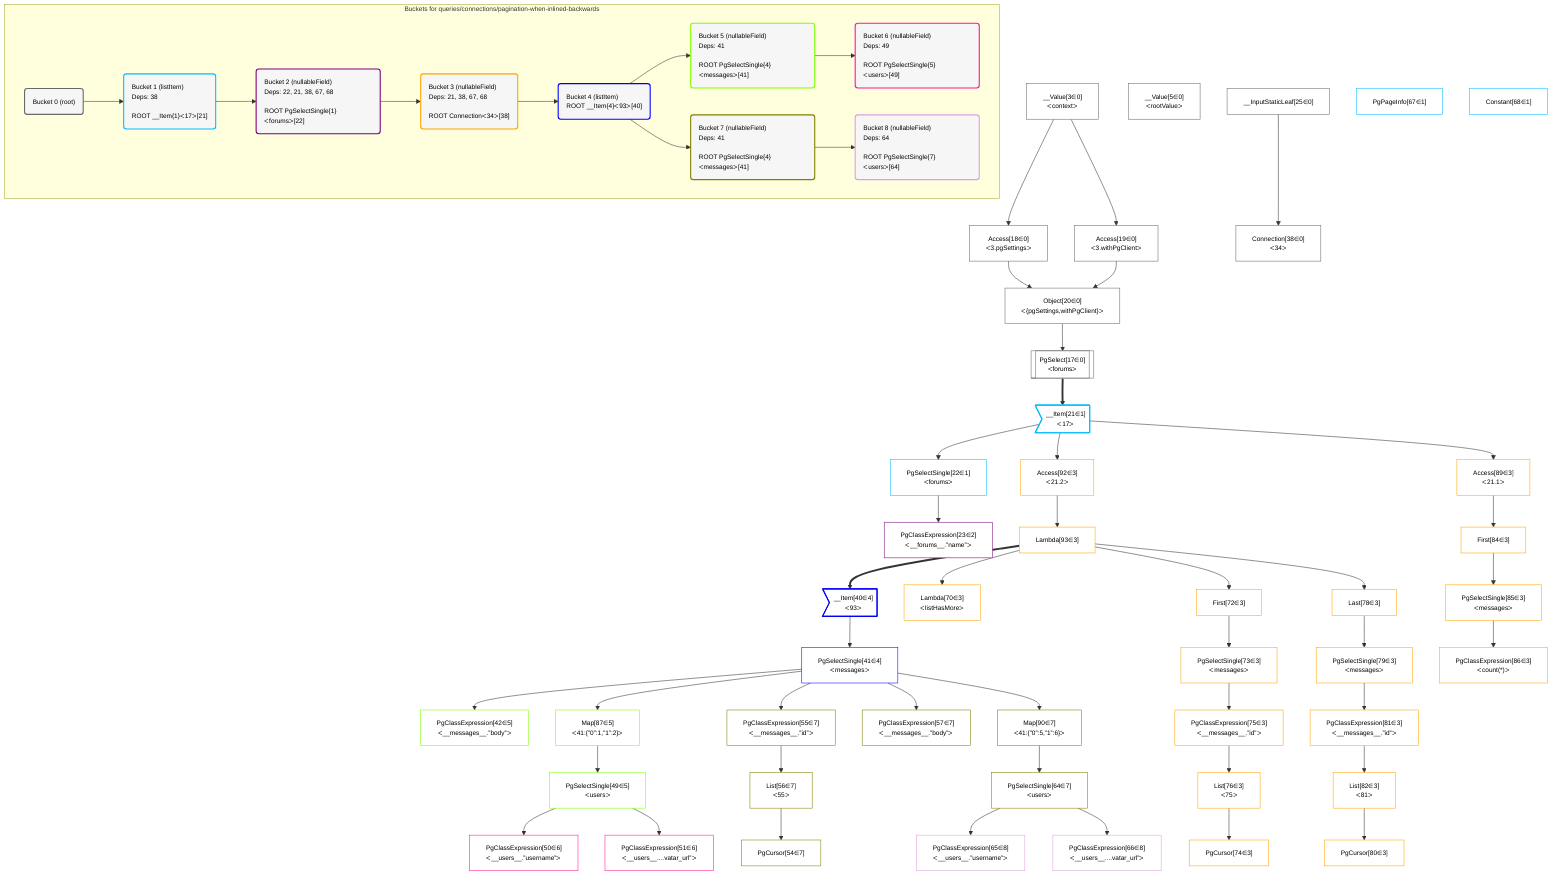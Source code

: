 %%{init: {'themeVariables': { 'fontSize': '12px'}}}%%
graph TD
    classDef path fill:#eee,stroke:#000,color:#000
    classDef plan fill:#fff,stroke-width:1px,color:#000
    classDef itemplan fill:#fff,stroke-width:2px,color:#000
    classDef sideeffectplan fill:#f00,stroke-width:2px,color:#000
    classDef bucket fill:#f6f6f6,color:#000,stroke-width:2px,text-align:left


    %% define steps
    __Value3["__Value[3∈0]<br />ᐸcontextᐳ"]:::plan
    __Value5["__Value[5∈0]<br />ᐸrootValueᐳ"]:::plan
    Access18["Access[18∈0]<br />ᐸ3.pgSettingsᐳ"]:::plan
    Access19["Access[19∈0]<br />ᐸ3.withPgClientᐳ"]:::plan
    Object20["Object[20∈0]<br />ᐸ{pgSettings,withPgClient}ᐳ"]:::plan
    PgSelect17[["PgSelect[17∈0]<br />ᐸforumsᐳ"]]:::plan
    __Item21>"__Item[21∈1]<br />ᐸ17ᐳ"]:::itemplan
    PgSelectSingle22["PgSelectSingle[22∈1]<br />ᐸforumsᐳ"]:::plan
    PgClassExpression23["PgClassExpression[23∈2]<br />ᐸ__forums__.”name”ᐳ"]:::plan
    __InputStaticLeaf25["__InputStaticLeaf[25∈0]"]:::plan
    Connection38["Connection[38∈0]<br />ᐸ34ᐳ"]:::plan
    Access92["Access[92∈3]<br />ᐸ21.2ᐳ"]:::plan
    Lambda93["Lambda[93∈3]"]:::plan
    __Item40>"__Item[40∈4]<br />ᐸ93ᐳ"]:::itemplan
    PgSelectSingle41["PgSelectSingle[41∈4]<br />ᐸmessagesᐳ"]:::plan
    PgClassExpression42["PgClassExpression[42∈5]<br />ᐸ__messages__.”body”ᐳ"]:::plan
    Map87["Map[87∈5]<br />ᐸ41:{”0”:1,”1”:2}ᐳ"]:::plan
    PgSelectSingle49["PgSelectSingle[49∈5]<br />ᐸusersᐳ"]:::plan
    PgClassExpression50["PgClassExpression[50∈6]<br />ᐸ__users__.”username”ᐳ"]:::plan
    PgClassExpression51["PgClassExpression[51∈6]<br />ᐸ__users__....vatar_url”ᐳ"]:::plan
    PgClassExpression55["PgClassExpression[55∈7]<br />ᐸ__messages__.”id”ᐳ"]:::plan
    List56["List[56∈7]<br />ᐸ55ᐳ"]:::plan
    PgCursor54["PgCursor[54∈7]"]:::plan
    PgClassExpression57["PgClassExpression[57∈7]<br />ᐸ__messages__.”body”ᐳ"]:::plan
    Map90["Map[90∈7]<br />ᐸ41:{”0”:5,”1”:6}ᐳ"]:::plan
    PgSelectSingle64["PgSelectSingle[64∈7]<br />ᐸusersᐳ"]:::plan
    PgClassExpression65["PgClassExpression[65∈8]<br />ᐸ__users__.”username”ᐳ"]:::plan
    PgClassExpression66["PgClassExpression[66∈8]<br />ᐸ__users__....vatar_url”ᐳ"]:::plan
    PgPageInfo67["PgPageInfo[67∈1]"]:::plan
    Constant68["Constant[68∈1]"]:::plan
    Lambda70["Lambda[70∈3]<br />ᐸlistHasMoreᐳ"]:::plan
    First72["First[72∈3]"]:::plan
    PgSelectSingle73["PgSelectSingle[73∈3]<br />ᐸmessagesᐳ"]:::plan
    PgClassExpression75["PgClassExpression[75∈3]<br />ᐸ__messages__.”id”ᐳ"]:::plan
    List76["List[76∈3]<br />ᐸ75ᐳ"]:::plan
    PgCursor74["PgCursor[74∈3]"]:::plan
    Last78["Last[78∈3]"]:::plan
    PgSelectSingle79["PgSelectSingle[79∈3]<br />ᐸmessagesᐳ"]:::plan
    PgClassExpression81["PgClassExpression[81∈3]<br />ᐸ__messages__.”id”ᐳ"]:::plan
    List82["List[82∈3]<br />ᐸ81ᐳ"]:::plan
    PgCursor80["PgCursor[80∈3]"]:::plan
    Access89["Access[89∈3]<br />ᐸ21.1ᐳ"]:::plan
    First84["First[84∈3]"]:::plan
    PgSelectSingle85["PgSelectSingle[85∈3]<br />ᐸmessagesᐳ"]:::plan
    PgClassExpression86["PgClassExpression[86∈3]<br />ᐸcount(*)ᐳ"]:::plan

    %% plan dependencies
    __Value3 --> Access18
    __Value3 --> Access19
    Access18 & Access19 --> Object20
    Object20 --> PgSelect17
    PgSelect17 ==> __Item21
    __Item21 --> PgSelectSingle22
    PgSelectSingle22 --> PgClassExpression23
    __InputStaticLeaf25 --> Connection38
    __Item21 --> Access92
    Access92 --> Lambda93
    Lambda93 ==> __Item40
    __Item40 --> PgSelectSingle41
    PgSelectSingle41 --> PgClassExpression42
    PgSelectSingle41 --> Map87
    Map87 --> PgSelectSingle49
    PgSelectSingle49 --> PgClassExpression50
    PgSelectSingle49 --> PgClassExpression51
    PgSelectSingle41 --> PgClassExpression55
    PgClassExpression55 --> List56
    List56 --> PgCursor54
    PgSelectSingle41 --> PgClassExpression57
    PgSelectSingle41 --> Map90
    Map90 --> PgSelectSingle64
    PgSelectSingle64 --> PgClassExpression65
    PgSelectSingle64 --> PgClassExpression66
    Lambda93 --> Lambda70
    Lambda93 --> First72
    First72 --> PgSelectSingle73
    PgSelectSingle73 --> PgClassExpression75
    PgClassExpression75 --> List76
    List76 --> PgCursor74
    Lambda93 --> Last78
    Last78 --> PgSelectSingle79
    PgSelectSingle79 --> PgClassExpression81
    PgClassExpression81 --> List82
    List82 --> PgCursor80
    __Item21 --> Access89
    Access89 --> First84
    First84 --> PgSelectSingle85
    PgSelectSingle85 --> PgClassExpression86

    subgraph "Buckets for queries/connections/pagination-when-inlined-backwards"
    Bucket0("Bucket 0 (root)"):::bucket
    classDef bucket0 stroke:#696969
    class Bucket0,__Value3,__Value5,PgSelect17,Access18,Access19,Object20,__InputStaticLeaf25,Connection38 bucket0
    Bucket1("Bucket 1 (listItem)<br />Deps: 38<br /><br />ROOT __Item{1}ᐸ17ᐳ[21]"):::bucket
    classDef bucket1 stroke:#00bfff
    class Bucket1,__Item21,PgSelectSingle22,PgPageInfo67,Constant68 bucket1
    Bucket2("Bucket 2 (nullableField)<br />Deps: 22, 21, 38, 67, 68<br /><br />ROOT PgSelectSingle{1}ᐸforumsᐳ[22]"):::bucket
    classDef bucket2 stroke:#7f007f
    class Bucket2,PgClassExpression23 bucket2
    Bucket3("Bucket 3 (nullableField)<br />Deps: 21, 38, 67, 68<br /><br />ROOT Connectionᐸ34ᐳ[38]"):::bucket
    classDef bucket3 stroke:#ffa500
    class Bucket3,Lambda70,First72,PgSelectSingle73,PgCursor74,PgClassExpression75,List76,Last78,PgSelectSingle79,PgCursor80,PgClassExpression81,List82,First84,PgSelectSingle85,PgClassExpression86,Access89,Access92,Lambda93 bucket3
    Bucket4("Bucket 4 (listItem)<br />ROOT __Item{4}ᐸ93ᐳ[40]"):::bucket
    classDef bucket4 stroke:#0000ff
    class Bucket4,__Item40,PgSelectSingle41 bucket4
    Bucket5("Bucket 5 (nullableField)<br />Deps: 41<br /><br />ROOT PgSelectSingle{4}ᐸmessagesᐳ[41]"):::bucket
    classDef bucket5 stroke:#7fff00
    class Bucket5,PgClassExpression42,PgSelectSingle49,Map87 bucket5
    Bucket6("Bucket 6 (nullableField)<br />Deps: 49<br /><br />ROOT PgSelectSingle{5}ᐸusersᐳ[49]"):::bucket
    classDef bucket6 stroke:#ff1493
    class Bucket6,PgClassExpression50,PgClassExpression51 bucket6
    Bucket7("Bucket 7 (nullableField)<br />Deps: 41<br /><br />ROOT PgSelectSingle{4}ᐸmessagesᐳ[41]"):::bucket
    classDef bucket7 stroke:#808000
    class Bucket7,PgCursor54,PgClassExpression55,List56,PgClassExpression57,PgSelectSingle64,Map90 bucket7
    Bucket8("Bucket 8 (nullableField)<br />Deps: 64<br /><br />ROOT PgSelectSingle{7}ᐸusersᐳ[64]"):::bucket
    classDef bucket8 stroke:#dda0dd
    class Bucket8,PgClassExpression65,PgClassExpression66 bucket8
    Bucket0 --> Bucket1
    Bucket1 --> Bucket2
    Bucket2 --> Bucket3
    Bucket3 --> Bucket4
    Bucket4 --> Bucket5 & Bucket7
    Bucket5 --> Bucket6
    Bucket7 --> Bucket8
    end
